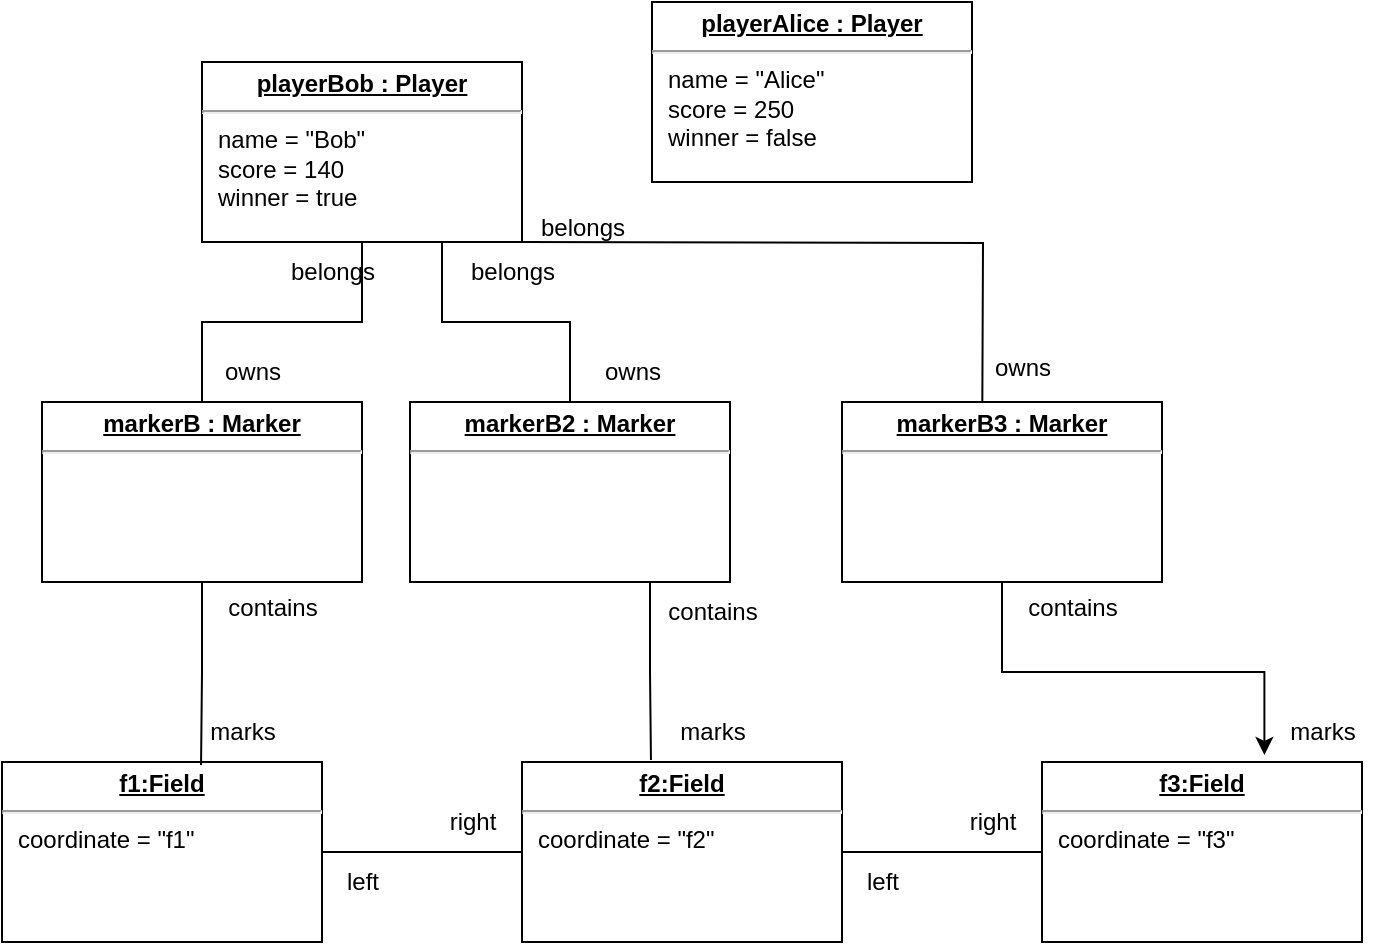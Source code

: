 <mxfile version="22.0.8" type="device">
  <diagram name="Seite-1" id="7rz2UVXVOweU8v-UY6H-">
    <mxGraphModel dx="928" dy="526" grid="1" gridSize="10" guides="1" tooltips="1" connect="1" arrows="1" fold="1" page="1" pageScale="1" pageWidth="827" pageHeight="1169" math="0" shadow="0">
      <root>
        <mxCell id="0" />
        <mxCell id="1" parent="0" />
        <mxCell id="xT7IIbclC_VZYIc5Xs_e-63" style="edgeStyle=orthogonalEdgeStyle;rounded=0;orthogonalLoop=1;jettySize=auto;html=1;exitX=1;exitY=0.5;exitDx=0;exitDy=0;entryX=0.44;entryY=-0.011;entryDx=0;entryDy=0;entryPerimeter=0;" edge="1" parent="1">
          <mxGeometry relative="1" as="geometry">
            <mxPoint x="539.98" y="404.01" as="targetPoint" />
            <mxPoint x="309.58" y="280" as="sourcePoint" />
          </mxGeometry>
        </mxCell>
        <mxCell id="xT7IIbclC_VZYIc5Xs_e-25" value="&lt;p style=&quot;margin:0px;margin-top:4px;text-align:center;text-decoration:underline;&quot;&gt;&lt;b&gt;playerBob : Player&lt;/b&gt;&lt;/p&gt;&lt;hr&gt;&lt;p style=&quot;margin:0px;margin-left:8px;&quot;&gt;name = &quot;Bob&quot;&lt;/p&gt;&lt;p style=&quot;margin:0px;margin-left:8px;&quot;&gt;score = 140&lt;br&gt;winner = true&lt;br&gt;&lt;br&gt;&lt;/p&gt;" style="verticalAlign=top;align=left;overflow=fill;fontSize=12;fontFamily=Helvetica;html=1;whiteSpace=wrap;" vertex="1" parent="1">
          <mxGeometry x="150" y="190" width="160" height="90" as="geometry" />
        </mxCell>
        <mxCell id="xT7IIbclC_VZYIc5Xs_e-39" style="edgeStyle=orthogonalEdgeStyle;rounded=0;orthogonalLoop=1;jettySize=auto;html=1;exitX=1;exitY=0.5;exitDx=0;exitDy=0;entryX=0;entryY=0.5;entryDx=0;entryDy=0;endArrow=none;endFill=0;" edge="1" parent="1" source="xT7IIbclC_VZYIc5Xs_e-28" target="xT7IIbclC_VZYIc5Xs_e-34">
          <mxGeometry relative="1" as="geometry" />
        </mxCell>
        <mxCell id="xT7IIbclC_VZYIc5Xs_e-28" value="&lt;p style=&quot;margin:0px;margin-top:4px;text-align:center;text-decoration:underline;&quot;&gt;&lt;b&gt;f1:Field&lt;/b&gt;&lt;/p&gt;&lt;hr&gt;&lt;p style=&quot;margin:0px;margin-left:8px;&quot;&gt;coordinate = &quot;f1&quot;&lt;br&gt;&lt;/p&gt;" style="verticalAlign=top;align=left;overflow=fill;fontSize=12;fontFamily=Helvetica;html=1;whiteSpace=wrap;" vertex="1" parent="1">
          <mxGeometry x="50" y="540" width="160" height="90" as="geometry" />
        </mxCell>
        <mxCell id="xT7IIbclC_VZYIc5Xs_e-33" value="&lt;p style=&quot;margin:0px;margin-top:4px;text-align:center;text-decoration:underline;&quot;&gt;&lt;b&gt;playerAlice : Player&lt;/b&gt;&lt;/p&gt;&lt;hr&gt;&lt;p style=&quot;margin:0px;margin-left:8px;&quot;&gt;name = &quot;Alice&quot;&lt;/p&gt;&lt;p style=&quot;margin:0px;margin-left:8px;&quot;&gt;score = 250&lt;br&gt;winner = false&lt;br&gt;&lt;/p&gt;" style="verticalAlign=top;align=left;overflow=fill;fontSize=12;fontFamily=Helvetica;html=1;whiteSpace=wrap;" vertex="1" parent="1">
          <mxGeometry x="375" y="160" width="160" height="90" as="geometry" />
        </mxCell>
        <mxCell id="xT7IIbclC_VZYIc5Xs_e-40" style="edgeStyle=orthogonalEdgeStyle;rounded=0;orthogonalLoop=1;jettySize=auto;html=1;exitX=1;exitY=0.5;exitDx=0;exitDy=0;entryX=0;entryY=0.5;entryDx=0;entryDy=0;endArrow=none;endFill=0;" edge="1" parent="1" source="xT7IIbclC_VZYIc5Xs_e-34" target="xT7IIbclC_VZYIc5Xs_e-35">
          <mxGeometry relative="1" as="geometry" />
        </mxCell>
        <mxCell id="xT7IIbclC_VZYIc5Xs_e-34" value="&lt;p style=&quot;margin:0px;margin-top:4px;text-align:center;text-decoration:underline;&quot;&gt;&lt;b&gt;f2:Field&lt;/b&gt;&lt;/p&gt;&lt;hr&gt;&lt;p style=&quot;margin:0px;margin-left:8px;&quot;&gt;coordinate = &quot;f2&quot;&lt;br&gt;&lt;/p&gt;" style="verticalAlign=top;align=left;overflow=fill;fontSize=12;fontFamily=Helvetica;html=1;whiteSpace=wrap;" vertex="1" parent="1">
          <mxGeometry x="310" y="540" width="160" height="90" as="geometry" />
        </mxCell>
        <mxCell id="xT7IIbclC_VZYIc5Xs_e-35" value="&lt;p style=&quot;margin:0px;margin-top:4px;text-align:center;text-decoration:underline;&quot;&gt;&lt;b&gt;f3:Field&lt;/b&gt;&lt;/p&gt;&lt;hr&gt;&lt;p style=&quot;margin:0px;margin-left:8px;&quot;&gt;coordinate = &quot;f3&quot;&lt;br&gt;&lt;/p&gt;" style="verticalAlign=top;align=left;overflow=fill;fontSize=12;fontFamily=Helvetica;html=1;whiteSpace=wrap;" vertex="1" parent="1">
          <mxGeometry x="570" y="540" width="160" height="90" as="geometry" />
        </mxCell>
        <mxCell id="xT7IIbclC_VZYIc5Xs_e-41" value="right" style="text;html=1;align=center;verticalAlign=middle;resizable=0;points=[];autosize=1;strokeColor=none;fillColor=none;" vertex="1" parent="1">
          <mxGeometry x="260" y="555" width="50" height="30" as="geometry" />
        </mxCell>
        <mxCell id="xT7IIbclC_VZYIc5Xs_e-42" value="&lt;div&gt;left&lt;/div&gt;" style="text;html=1;align=center;verticalAlign=middle;resizable=0;points=[];autosize=1;strokeColor=none;fillColor=none;" vertex="1" parent="1">
          <mxGeometry x="210" y="585" width="40" height="30" as="geometry" />
        </mxCell>
        <mxCell id="xT7IIbclC_VZYIc5Xs_e-43" value="right" style="text;html=1;align=center;verticalAlign=middle;resizable=0;points=[];autosize=1;strokeColor=none;fillColor=none;" vertex="1" parent="1">
          <mxGeometry x="520" y="555" width="50" height="30" as="geometry" />
        </mxCell>
        <mxCell id="xT7IIbclC_VZYIc5Xs_e-44" value="&lt;div&gt;left&lt;/div&gt;" style="text;html=1;align=center;verticalAlign=middle;resizable=0;points=[];autosize=1;strokeColor=none;fillColor=none;" vertex="1" parent="1">
          <mxGeometry x="470" y="585" width="40" height="30" as="geometry" />
        </mxCell>
        <mxCell id="xT7IIbclC_VZYIc5Xs_e-47" style="edgeStyle=orthogonalEdgeStyle;rounded=0;orthogonalLoop=1;jettySize=auto;html=1;exitX=0.5;exitY=0;exitDx=0;exitDy=0;endArrow=none;endFill=0;" edge="1" parent="1" source="xT7IIbclC_VZYIc5Xs_e-46" target="xT7IIbclC_VZYIc5Xs_e-25">
          <mxGeometry relative="1" as="geometry" />
        </mxCell>
        <mxCell id="xT7IIbclC_VZYIc5Xs_e-46" value="&lt;p style=&quot;margin:0px;margin-top:4px;text-align:center;text-decoration:underline;&quot;&gt;&lt;b&gt;markerB : Marker&lt;/b&gt;&lt;/p&gt;&lt;hr&gt;&lt;p style=&quot;margin:0px;margin-left:8px;&quot;&gt;&lt;br&gt;&lt;/p&gt;" style="verticalAlign=top;align=left;overflow=fill;fontSize=12;fontFamily=Helvetica;html=1;whiteSpace=wrap;" vertex="1" parent="1">
          <mxGeometry x="70" y="360" width="160" height="90" as="geometry" />
        </mxCell>
        <mxCell id="xT7IIbclC_VZYIc5Xs_e-48" value="&lt;div&gt;belongs&lt;/div&gt;" style="text;html=1;align=center;verticalAlign=middle;resizable=0;points=[];autosize=1;strokeColor=none;fillColor=none;" vertex="1" parent="1">
          <mxGeometry x="180" y="280" width="70" height="30" as="geometry" />
        </mxCell>
        <mxCell id="xT7IIbclC_VZYIc5Xs_e-49" value="owns" style="text;html=1;align=center;verticalAlign=middle;resizable=0;points=[];autosize=1;strokeColor=none;fillColor=none;" vertex="1" parent="1">
          <mxGeometry x="150" y="330" width="50" height="30" as="geometry" />
        </mxCell>
        <mxCell id="xT7IIbclC_VZYIc5Xs_e-51" style="edgeStyle=orthogonalEdgeStyle;rounded=0;orthogonalLoop=1;jettySize=auto;html=1;exitX=0.5;exitY=0;exitDx=0;exitDy=0;entryX=0.75;entryY=1;entryDx=0;entryDy=0;endArrow=none;endFill=0;" edge="1" parent="1" source="xT7IIbclC_VZYIc5Xs_e-50" target="xT7IIbclC_VZYIc5Xs_e-25">
          <mxGeometry relative="1" as="geometry">
            <mxPoint x="280" y="320" as="targetPoint" />
          </mxGeometry>
        </mxCell>
        <mxCell id="xT7IIbclC_VZYIc5Xs_e-50" value="&lt;p style=&quot;margin:0px;margin-top:4px;text-align:center;text-decoration:underline;&quot;&gt;&lt;b&gt;markerB2 : Marker&lt;/b&gt;&lt;/p&gt;&lt;hr&gt;&lt;p style=&quot;margin:0px;margin-left:8px;&quot;&gt;&lt;br&gt;&lt;/p&gt;" style="verticalAlign=top;align=left;overflow=fill;fontSize=12;fontFamily=Helvetica;html=1;whiteSpace=wrap;" vertex="1" parent="1">
          <mxGeometry x="254" y="360" width="160" height="90" as="geometry" />
        </mxCell>
        <mxCell id="xT7IIbclC_VZYIc5Xs_e-52" value="&lt;div&gt;belongs&lt;/div&gt;" style="text;html=1;align=center;verticalAlign=middle;resizable=0;points=[];autosize=1;strokeColor=none;fillColor=none;" vertex="1" parent="1">
          <mxGeometry x="270" y="280" width="70" height="30" as="geometry" />
        </mxCell>
        <mxCell id="xT7IIbclC_VZYIc5Xs_e-53" value="owns" style="text;html=1;align=center;verticalAlign=middle;resizable=0;points=[];autosize=1;strokeColor=none;fillColor=none;" vertex="1" parent="1">
          <mxGeometry x="340" y="330" width="50" height="30" as="geometry" />
        </mxCell>
        <mxCell id="xT7IIbclC_VZYIc5Xs_e-54" style="edgeStyle=orthogonalEdgeStyle;rounded=0;orthogonalLoop=1;jettySize=auto;html=1;exitX=0.5;exitY=1;exitDx=0;exitDy=0;entryX=0.622;entryY=0.017;entryDx=0;entryDy=0;entryPerimeter=0;endArrow=none;endFill=0;" edge="1" parent="1" source="xT7IIbclC_VZYIc5Xs_e-46" target="xT7IIbclC_VZYIc5Xs_e-28">
          <mxGeometry relative="1" as="geometry" />
        </mxCell>
        <mxCell id="xT7IIbclC_VZYIc5Xs_e-55" value="&lt;div&gt;marks&lt;/div&gt;" style="text;html=1;align=center;verticalAlign=middle;resizable=0;points=[];autosize=1;strokeColor=none;fillColor=none;" vertex="1" parent="1">
          <mxGeometry x="140" y="510" width="60" height="30" as="geometry" />
        </mxCell>
        <mxCell id="xT7IIbclC_VZYIc5Xs_e-56" value="contains" style="text;html=1;align=center;verticalAlign=middle;resizable=0;points=[];autosize=1;strokeColor=none;fillColor=none;" vertex="1" parent="1">
          <mxGeometry x="150" y="448" width="70" height="30" as="geometry" />
        </mxCell>
        <mxCell id="xT7IIbclC_VZYIc5Xs_e-59" style="edgeStyle=orthogonalEdgeStyle;rounded=0;orthogonalLoop=1;jettySize=auto;html=1;exitX=0.75;exitY=1;exitDx=0;exitDy=0;entryX=0.403;entryY=-0.011;entryDx=0;entryDy=0;entryPerimeter=0;endArrow=none;endFill=0;" edge="1" parent="1" source="xT7IIbclC_VZYIc5Xs_e-50" target="xT7IIbclC_VZYIc5Xs_e-34">
          <mxGeometry relative="1" as="geometry" />
        </mxCell>
        <mxCell id="xT7IIbclC_VZYIc5Xs_e-60" value="contains" style="text;html=1;align=center;verticalAlign=middle;resizable=0;points=[];autosize=1;strokeColor=none;fillColor=none;" vertex="1" parent="1">
          <mxGeometry x="370" y="450" width="70" height="30" as="geometry" />
        </mxCell>
        <mxCell id="xT7IIbclC_VZYIc5Xs_e-61" value="&lt;div&gt;marks&lt;/div&gt;" style="text;html=1;align=center;verticalAlign=middle;resizable=0;points=[];autosize=1;strokeColor=none;fillColor=none;" vertex="1" parent="1">
          <mxGeometry x="375" y="510" width="60" height="30" as="geometry" />
        </mxCell>
        <mxCell id="xT7IIbclC_VZYIc5Xs_e-67" style="edgeStyle=orthogonalEdgeStyle;rounded=0;orthogonalLoop=1;jettySize=auto;html=1;entryX=0.695;entryY=-0.039;entryDx=0;entryDy=0;entryPerimeter=0;" edge="1" parent="1" source="xT7IIbclC_VZYIc5Xs_e-62" target="xT7IIbclC_VZYIc5Xs_e-35">
          <mxGeometry relative="1" as="geometry">
            <mxPoint x="680" y="405.0" as="targetPoint" />
          </mxGeometry>
        </mxCell>
        <mxCell id="xT7IIbclC_VZYIc5Xs_e-62" value="&lt;p style=&quot;margin:0px;margin-top:4px;text-align:center;text-decoration:underline;&quot;&gt;&lt;b&gt;markerB3 : Marker&lt;/b&gt;&lt;/p&gt;&lt;hr&gt;&lt;p style=&quot;margin:0px;margin-left:8px;&quot;&gt;&lt;br&gt;&lt;/p&gt;" style="verticalAlign=top;align=left;overflow=fill;fontSize=12;fontFamily=Helvetica;html=1;whiteSpace=wrap;" vertex="1" parent="1">
          <mxGeometry x="470" y="360" width="160" height="90" as="geometry" />
        </mxCell>
        <mxCell id="xT7IIbclC_VZYIc5Xs_e-65" value="&lt;div&gt;owns&lt;/div&gt;" style="text;html=1;align=center;verticalAlign=middle;resizable=0;points=[];autosize=1;strokeColor=none;fillColor=none;" vertex="1" parent="1">
          <mxGeometry x="535" y="328" width="50" height="30" as="geometry" />
        </mxCell>
        <mxCell id="xT7IIbclC_VZYIc5Xs_e-66" value="belongs" style="text;html=1;align=center;verticalAlign=middle;resizable=0;points=[];autosize=1;strokeColor=none;fillColor=none;" vertex="1" parent="1">
          <mxGeometry x="305" y="258" width="70" height="30" as="geometry" />
        </mxCell>
        <mxCell id="xT7IIbclC_VZYIc5Xs_e-68" value="contains" style="text;html=1;align=center;verticalAlign=middle;resizable=0;points=[];autosize=1;strokeColor=none;fillColor=none;" vertex="1" parent="1">
          <mxGeometry x="550" y="448" width="70" height="30" as="geometry" />
        </mxCell>
        <mxCell id="xT7IIbclC_VZYIc5Xs_e-69" value="&lt;div&gt;marks&lt;/div&gt;" style="text;html=1;align=center;verticalAlign=middle;resizable=0;points=[];autosize=1;strokeColor=none;fillColor=none;" vertex="1" parent="1">
          <mxGeometry x="680" y="510" width="60" height="30" as="geometry" />
        </mxCell>
      </root>
    </mxGraphModel>
  </diagram>
</mxfile>
